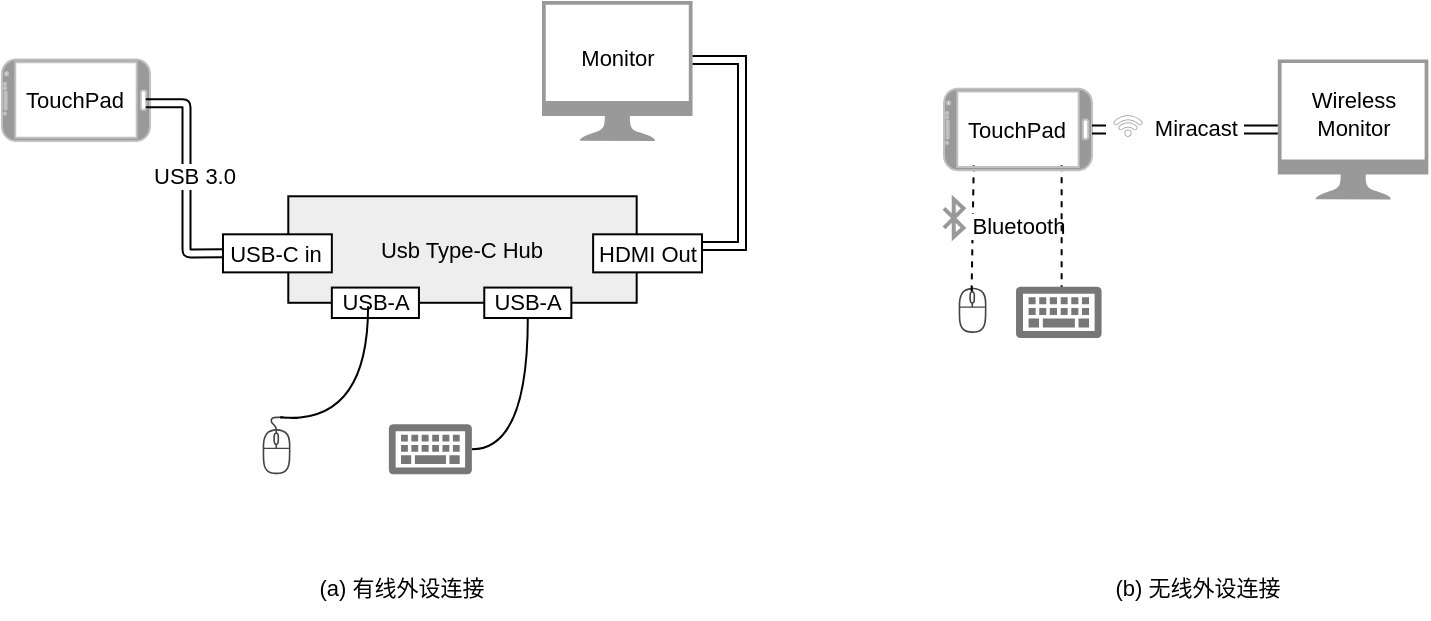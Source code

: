 <mxfile version="14.6.13" type="device"><diagram id="HGieBhDEQfPjRii6ZRjT" name="第 1 页"><mxGraphModel dx="922" dy="659" grid="1" gridSize="10" guides="1" tooltips="1" connect="1" arrows="1" fold="1" page="1" pageScale="1" pageWidth="827" pageHeight="1169" math="0" shadow="0"><root><mxCell id="0"/><mxCell id="1" parent="0"/><mxCell id="0UJ0PCvNfFp-7pyyCLAN-9" value="" style="pointerEvents=1;shadow=0;dashed=0;html=1;strokeColor=none;fillColor=#434445;aspect=fixed;labelPosition=center;verticalLabelPosition=bottom;verticalAlign=top;align=center;outlineConnect=0;shape=mxgraph.vvd.mouse;fontSize=11;" vertex="1" parent="1"><mxGeometry x="528" y="277.94" width="14.44" height="29.5" as="geometry"/></mxCell><mxCell id="0UJ0PCvNfFp-7pyyCLAN-12" value="" style="rounded=0;whiteSpace=wrap;html=1;sketch=0;fillColor=#FFFFFF;strokeColor=none;fontSize=11;" vertex="1" parent="1"><mxGeometry x="519.997" y="265.253" width="43.322" height="19.068" as="geometry"/></mxCell><mxCell id="0UJ0PCvNfFp-7pyyCLAN-13" value="" style="endArrow=none;html=1;strokeWidth=1;exitX=0.347;exitY=1.019;exitDx=0;exitDy=0;exitPerimeter=0;dashed=1;entryX=-0.002;entryY=0.275;entryDx=0;entryDy=0;entryPerimeter=0;fontSize=11;" edge="1" parent="1"><mxGeometry x="507" y="149.35" width="50" height="50" as="geometry"><mxPoint x="534.798" y="286.683" as="sourcePoint"/><mxPoint x="535.881" y="223.168" as="targetPoint"/></mxGeometry></mxCell><mxCell id="0UJ0PCvNfFp-7pyyCLAN-14" value="&lt;font style=&quot;font-size: 11px&quot;&gt;&amp;nbsp; Bluetooth&amp;nbsp;&amp;nbsp;&lt;/font&gt;" style="edgeLabel;html=1;align=center;verticalAlign=middle;resizable=0;points=[];fontSize=11;" vertex="1" connectable="0" parent="0UJ0PCvNfFp-7pyyCLAN-13"><mxGeometry x="-0.075" relative="1" as="geometry"><mxPoint x="22" y="-3" as="offset"/></mxGeometry></mxCell><mxCell id="0UJ0PCvNfFp-7pyyCLAN-15" value="" style="endArrow=none;html=1;strokeWidth=1;exitX=0.347;exitY=1.019;exitDx=0;exitDy=0;exitPerimeter=0;dashed=1;fontSize=11;" edge="1" parent="1"><mxGeometry x="504" y="149.35" width="50" height="50" as="geometry"><mxPoint x="579.813" y="286.638" as="sourcePoint"/><mxPoint x="579.813" y="223.079" as="targetPoint"/></mxGeometry></mxCell><mxCell id="0UJ0PCvNfFp-7pyyCLAN-3" value="" style="pointerEvents=1;shadow=0;dashed=0;html=1;strokeColor=none;aspect=fixed;labelPosition=center;verticalLabelPosition=bottom;verticalAlign=top;align=center;outlineConnect=0;shape=mxgraph.vvd.monitor;fillColor=#999999;sketch=0;fontSize=11;" vertex="1" parent="1"><mxGeometry x="687.91" y="170.7" width="75.27" height="70" as="geometry"/></mxCell><mxCell id="0UJ0PCvNfFp-7pyyCLAN-4" value="" style="group;sketch=0;fontSize=11;" vertex="1" connectable="0" parent="1"><mxGeometry x="521" y="185.32" width="74" height="40.76" as="geometry"/></mxCell><mxCell id="0UJ0PCvNfFp-7pyyCLAN-5" value="" style="verticalLabelPosition=bottom;verticalAlign=top;html=1;shadow=0;dashed=0;strokeWidth=1;shape=mxgraph.android.phone2;strokeColor=#c0c0c0;direction=north;fillColor=#999999;fontSize=11;" vertex="1" parent="0UJ0PCvNfFp-7pyyCLAN-4"><mxGeometry width="74" height="40.76" as="geometry"/></mxCell><mxCell id="0UJ0PCvNfFp-7pyyCLAN-6" value="&lt;font style=&quot;font-size: 11px;&quot;&gt;TouchPad&lt;/font&gt;" style="text;html=1;strokeColor=none;fillColor=none;align=center;verticalAlign=middle;whiteSpace=wrap;rounded=0;fontSize=11;" vertex="1" parent="0UJ0PCvNfFp-7pyyCLAN-4"><mxGeometry x="32.375" y="17.832" width="9.25" height="5.095" as="geometry"/></mxCell><mxCell id="0UJ0PCvNfFp-7pyyCLAN-7" style="edgeStyle=orthogonalEdgeStyle;shape=link;rounded=0;orthogonalLoop=1;jettySize=auto;html=1;strokeWidth=1;fontSize=11;" edge="1" parent="1" source="0UJ0PCvNfFp-7pyyCLAN-5" target="0UJ0PCvNfFp-7pyyCLAN-3"><mxGeometry x="507" y="190.32" as="geometry"><mxPoint x="611.694" y="241.167" as="sourcePoint"/></mxGeometry></mxCell><mxCell id="0UJ0PCvNfFp-7pyyCLAN-8" value="&lt;font style=&quot;font-size: 11px;&quot;&gt;&amp;nbsp; &amp;nbsp; &amp;nbsp; &amp;nbsp; Miracast&amp;nbsp;&lt;/font&gt;" style="edgeLabel;html=1;align=center;verticalAlign=middle;resizable=0;points=[];fontSize=11;" vertex="1" connectable="0" parent="0UJ0PCvNfFp-7pyyCLAN-7"><mxGeometry x="-0.11" y="1" relative="1" as="geometry"><mxPoint x="-1" as="offset"/></mxGeometry></mxCell><mxCell id="0UJ0PCvNfFp-7pyyCLAN-10" value="" style="aspect=fixed;pointerEvents=1;shadow=0;dashed=0;html=1;strokeColor=none;labelPosition=center;verticalLabelPosition=bottom;verticalAlign=top;align=center;shape=mxgraph.mscae.enterprise.keyboard;fillColor=#777777;fontSize=11;" vertex="1" parent="1"><mxGeometry x="557" y="284.32" width="42.81" height="25.68" as="geometry"/></mxCell><mxCell id="0UJ0PCvNfFp-7pyyCLAN-11" value="&lt;font style=&quot;font-size: 11px;&quot;&gt;Wireless Monitor&lt;/font&gt;" style="text;html=1;strokeColor=none;fillColor=none;align=center;verticalAlign=middle;whiteSpace=wrap;rounded=0;fontSize=11;" vertex="1" parent="1"><mxGeometry x="703.534" y="190.315" width="44.026" height="15.89" as="geometry"/></mxCell><mxCell id="0UJ0PCvNfFp-7pyyCLAN-17" value="" style="pointerEvents=1;shadow=0;dashed=0;html=1;strokeColor=none;aspect=fixed;labelPosition=center;verticalLabelPosition=bottom;verticalAlign=top;align=center;outlineConnect=0;shape=mxgraph.vvd.wi_fi;sketch=0;fillColor=#999999;rotation=-45;fontSize=11;" vertex="1" parent="1"><mxGeometry x="607.5" y="196.9" width="11.02" height="11.02" as="geometry"/></mxCell><mxCell id="0UJ0PCvNfFp-7pyyCLAN-19" value="" style="html=1;verticalLabelPosition=bottom;align=center;labelBackgroundColor=#ffffff;verticalAlign=top;strokeWidth=2;shadow=0;dashed=0;shape=mxgraph.ios7.icons.bluetooth;pointerEvents=1;sketch=0;fillColor=#999999;aspect=fixed;strokeColor=#999999;fontSize=11;" vertex="1" parent="1"><mxGeometry x="521" y="240.7" width="9.74" height="18.7" as="geometry"/></mxCell><mxCell id="BUkLAkVTsNJoFJi46Ef9-21" value="&lt;span style=&quot;font-size: 11px;&quot;&gt;Monitor&lt;/span&gt;" style="text;html=1;strokeColor=none;fillColor=none;align=center;verticalAlign=middle;whiteSpace=wrap;rounded=0;fontSize=11;" parent="1" vertex="1"><mxGeometry x="336.667" y="161.607" width="41.937" height="16.102" as="geometry"/></mxCell><mxCell id="0UJ0PCvNfFp-7pyyCLAN-23" value="" style="pointerEvents=1;shadow=0;dashed=0;html=1;strokeColor=none;aspect=fixed;labelPosition=center;verticalLabelPosition=bottom;verticalAlign=top;align=center;outlineConnect=0;shape=mxgraph.vvd.monitor;fillColor=#999999;sketch=0;fontSize=11;" vertex="1" parent="1"><mxGeometry x="320.0" y="141.46" width="75.27" height="70" as="geometry"/></mxCell><mxCell id="0UJ0PCvNfFp-7pyyCLAN-24" value="" style="group;sketch=0;fontSize=11;" vertex="1" connectable="0" parent="1"><mxGeometry x="50" y="170.7" width="74" height="40.76" as="geometry"/></mxCell><mxCell id="0UJ0PCvNfFp-7pyyCLAN-25" value="" style="verticalLabelPosition=bottom;verticalAlign=top;html=1;shadow=0;dashed=0;strokeWidth=1;shape=mxgraph.android.phone2;strokeColor=#c0c0c0;direction=north;fillColor=#999999;fontSize=11;" vertex="1" parent="0UJ0PCvNfFp-7pyyCLAN-24"><mxGeometry width="74" height="40.76" as="geometry"/></mxCell><mxCell id="0UJ0PCvNfFp-7pyyCLAN-26" value="&lt;font style=&quot;font-size: 11px;&quot;&gt;TouchPad&lt;/font&gt;" style="text;html=1;strokeColor=none;fillColor=none;align=center;verticalAlign=middle;whiteSpace=wrap;rounded=0;fontSize=11;" vertex="1" parent="0UJ0PCvNfFp-7pyyCLAN-24"><mxGeometry x="32.375" y="17.832" width="9.25" height="5.095" as="geometry"/></mxCell><mxCell id="BUkLAkVTsNJoFJi46Ef9-5" value="" style="endArrow=none;html=1;exitX=0.462;exitY=0.971;exitDx=0;exitDy=0;exitPerimeter=0;strokeWidth=1;shape=link;entryX=0;entryY=0.5;entryDx=0;entryDy=0;edgeStyle=orthogonalEdgeStyle;fontSize=11;" parent="1" source="0UJ0PCvNfFp-7pyyCLAN-25" target="BUkLAkVTsNJoFJi46Ef9-9" edge="1"><mxGeometry x="-67.561" y="63.392" width="133.475" height="104.147" as="geometry"><mxPoint x="129.981" y="192.76" as="sourcePoint"/><mxPoint x="409.268" y="180.779" as="targetPoint"/></mxGeometry></mxCell><mxCell id="BUkLAkVTsNJoFJi46Ef9-20" value="&lt;font style=&quot;font-size: 11px;&quot;&gt;USB 3.0&lt;/font&gt;" style="edgeLabel;html=1;align=center;verticalAlign=middle;resizable=0;points=[];fontSize=11;" parent="BUkLAkVTsNJoFJi46Ef9-5" vertex="1" connectable="0"><mxGeometry x="0.003" y="3" relative="1" as="geometry"><mxPoint as="offset"/></mxGeometry></mxCell><mxCell id="BUkLAkVTsNJoFJi46Ef9-14" value="" style="group;fontSize=11;" parent="1" vertex="1" connectable="0"><mxGeometry x="160.49" y="239.14" width="239.51" height="60.86" as="geometry"/></mxCell><mxCell id="BUkLAkVTsNJoFJi46Ef9-7" value="Usb Type-C Hub" style="rounded=0;whiteSpace=wrap;html=1;fillColor=#eeeeee;fontSize=11;" parent="BUkLAkVTsNJoFJi46Ef9-14" vertex="1"><mxGeometry x="32.66" width="174.189" height="53.252" as="geometry"/></mxCell><mxCell id="BUkLAkVTsNJoFJi46Ef9-9" value="&lt;font style=&quot;font-size: 11px;&quot;&gt;USB-C in&lt;/font&gt;" style="rounded=0;whiteSpace=wrap;html=1;fillColor=#FFFFFF;fontSize=11;" parent="BUkLAkVTsNJoFJi46Ef9-14" vertex="1"><mxGeometry y="19.019" width="54.434" height="19.019" as="geometry"/></mxCell><mxCell id="BUkLAkVTsNJoFJi46Ef9-11" value="&lt;font style=&quot;font-size: 11px;&quot;&gt;USB-A&lt;/font&gt;" style="rounded=0;whiteSpace=wrap;html=1;fillColor=#FFFFFF;fontSize=11;" parent="BUkLAkVTsNJoFJi46Ef9-14" vertex="1"><mxGeometry x="54.434" y="45.645" width="43.547" height="15.215" as="geometry"/></mxCell><mxCell id="BUkLAkVTsNJoFJi46Ef9-12" value="&lt;font style=&quot;font-size: 11px;&quot;&gt;USB-A&lt;/font&gt;" style="rounded=0;whiteSpace=wrap;html=1;fillColor=#FFFFFF;fontSize=11;" parent="BUkLAkVTsNJoFJi46Ef9-14" vertex="1"><mxGeometry x="130.642" y="45.645" width="43.547" height="15.215" as="geometry"/></mxCell><mxCell id="BUkLAkVTsNJoFJi46Ef9-13" value="&lt;font style=&quot;font-size: 11px;&quot;&gt;HDMI Out&lt;/font&gt;" style="rounded=0;whiteSpace=wrap;html=1;fillColor=#FFFFFF;fontSize=11;" parent="BUkLAkVTsNJoFJi46Ef9-14" vertex="1"><mxGeometry x="185.076" y="19.019" width="54.434" height="19.019" as="geometry"/></mxCell><mxCell id="BUkLAkVTsNJoFJi46Ef9-15" style="edgeStyle=orthogonalEdgeStyle;shape=link;rounded=0;orthogonalLoop=1;jettySize=auto;html=1;strokeWidth=1;fontSize=11;" parent="1" source="BUkLAkVTsNJoFJi46Ef9-13" target="0UJ0PCvNfFp-7pyyCLAN-23" edge="1"><mxGeometry x="-67.561" y="63.392" as="geometry"><mxPoint x="400" y="171" as="targetPoint"/><Array as="points"><mxPoint x="420" y="264"/><mxPoint x="420" y="171"/></Array></mxGeometry></mxCell><mxCell id="BUkLAkVTsNJoFJi46Ef9-17" style="edgeStyle=orthogonalEdgeStyle;rounded=0;orthogonalLoop=1;jettySize=auto;html=1;strokeWidth=1;endArrow=none;endFill=0;curved=1;fontSize=11;" parent="1" source="0UJ0PCvNfFp-7pyyCLAN-28" edge="1"><mxGeometry x="-67.561" y="63.392" as="geometry"><mxPoint x="233.049" y="294.14" as="targetPoint"/><Array as="points"><mxPoint x="233" y="350"/></Array><mxPoint x="105.266" y="363.241" as="sourcePoint"/></mxGeometry></mxCell><mxCell id="BUkLAkVTsNJoFJi46Ef9-19" style="edgeStyle=orthogonalEdgeStyle;curved=1;rounded=0;orthogonalLoop=1;jettySize=auto;html=1;entryX=0.5;entryY=1;entryDx=0;entryDy=0;endArrow=none;endFill=0;strokeWidth=1;fontSize=11;" parent="1" source="BUkLAkVTsNJoFJi46Ef9-18" target="BUkLAkVTsNJoFJi46Ef9-12" edge="1"><mxGeometry x="-67.561" y="63.392" as="geometry"/></mxCell><mxCell id="BUkLAkVTsNJoFJi46Ef9-18" value="" style="aspect=fixed;pointerEvents=1;shadow=0;dashed=0;html=1;strokeColor=none;labelPosition=center;verticalLabelPosition=bottom;verticalAlign=top;align=center;shape=mxgraph.mscae.enterprise.keyboard;fillColor=#777777;fontSize=11;" parent="1" vertex="1"><mxGeometry x="243.415" y="353.169" width="41.542" height="24.924" as="geometry"/></mxCell><mxCell id="0UJ0PCvNfFp-7pyyCLAN-31" value="" style="group" vertex="1" connectable="0" parent="1"><mxGeometry x="180" y="332" width="20" height="46.09" as="geometry"/></mxCell><mxCell id="0UJ0PCvNfFp-7pyyCLAN-28" value="" style="pointerEvents=1;shadow=0;dashed=0;html=1;strokeColor=none;fillColor=#434445;aspect=fixed;labelPosition=center;verticalLabelPosition=bottom;verticalAlign=top;align=center;outlineConnect=0;shape=mxgraph.vvd.mouse;fontSize=11;" vertex="1" parent="0UJ0PCvNfFp-7pyyCLAN-31"><mxGeometry y="16.59" width="14.44" height="29.5" as="geometry"/></mxCell><mxCell id="0UJ0PCvNfFp-7pyyCLAN-29" value="" style="endArrow=none;html=1;fontSize=11;" edge="1" parent="0UJ0PCvNfFp-7pyyCLAN-31"><mxGeometry width="50" height="50" relative="1" as="geometry"><mxPoint x="9" y="17.8" as="sourcePoint"/><mxPoint x="18" y="18" as="targetPoint"/></mxGeometry></mxCell><mxCell id="0UJ0PCvNfFp-7pyyCLAN-30" value="" style="rounded=0;whiteSpace=wrap;html=1;fontSize=11;strokeColor=none;" vertex="1" parent="0UJ0PCvNfFp-7pyyCLAN-31"><mxGeometry width="20" height="17" as="geometry"/></mxCell><mxCell id="0UJ0PCvNfFp-7pyyCLAN-33" value="(a) 有线外设连接" style="text;html=1;strokeColor=none;fillColor=none;align=center;verticalAlign=middle;whiteSpace=wrap;rounded=0;fontSize=11;" vertex="1" parent="1"><mxGeometry x="190" y="420" width="120" height="30" as="geometry"/></mxCell><mxCell id="0UJ0PCvNfFp-7pyyCLAN-34" value="(b) 无线外设连接" style="text;html=1;strokeColor=none;fillColor=none;align=center;verticalAlign=middle;whiteSpace=wrap;rounded=0;fontSize=11;" vertex="1" parent="1"><mxGeometry x="598" y="425" width="100" height="20" as="geometry"/></mxCell></root></mxGraphModel></diagram></mxfile>